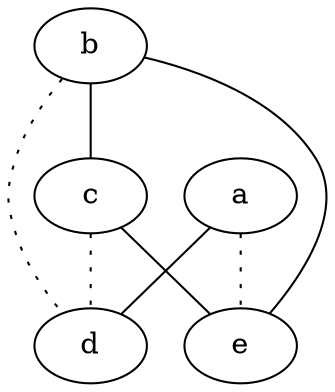graph {
a -- d;
a -- e [style=dotted];
b -- c;
b -- d [style=dotted];
b -- e;
c -- d [style=dotted];
c -- e;
}
